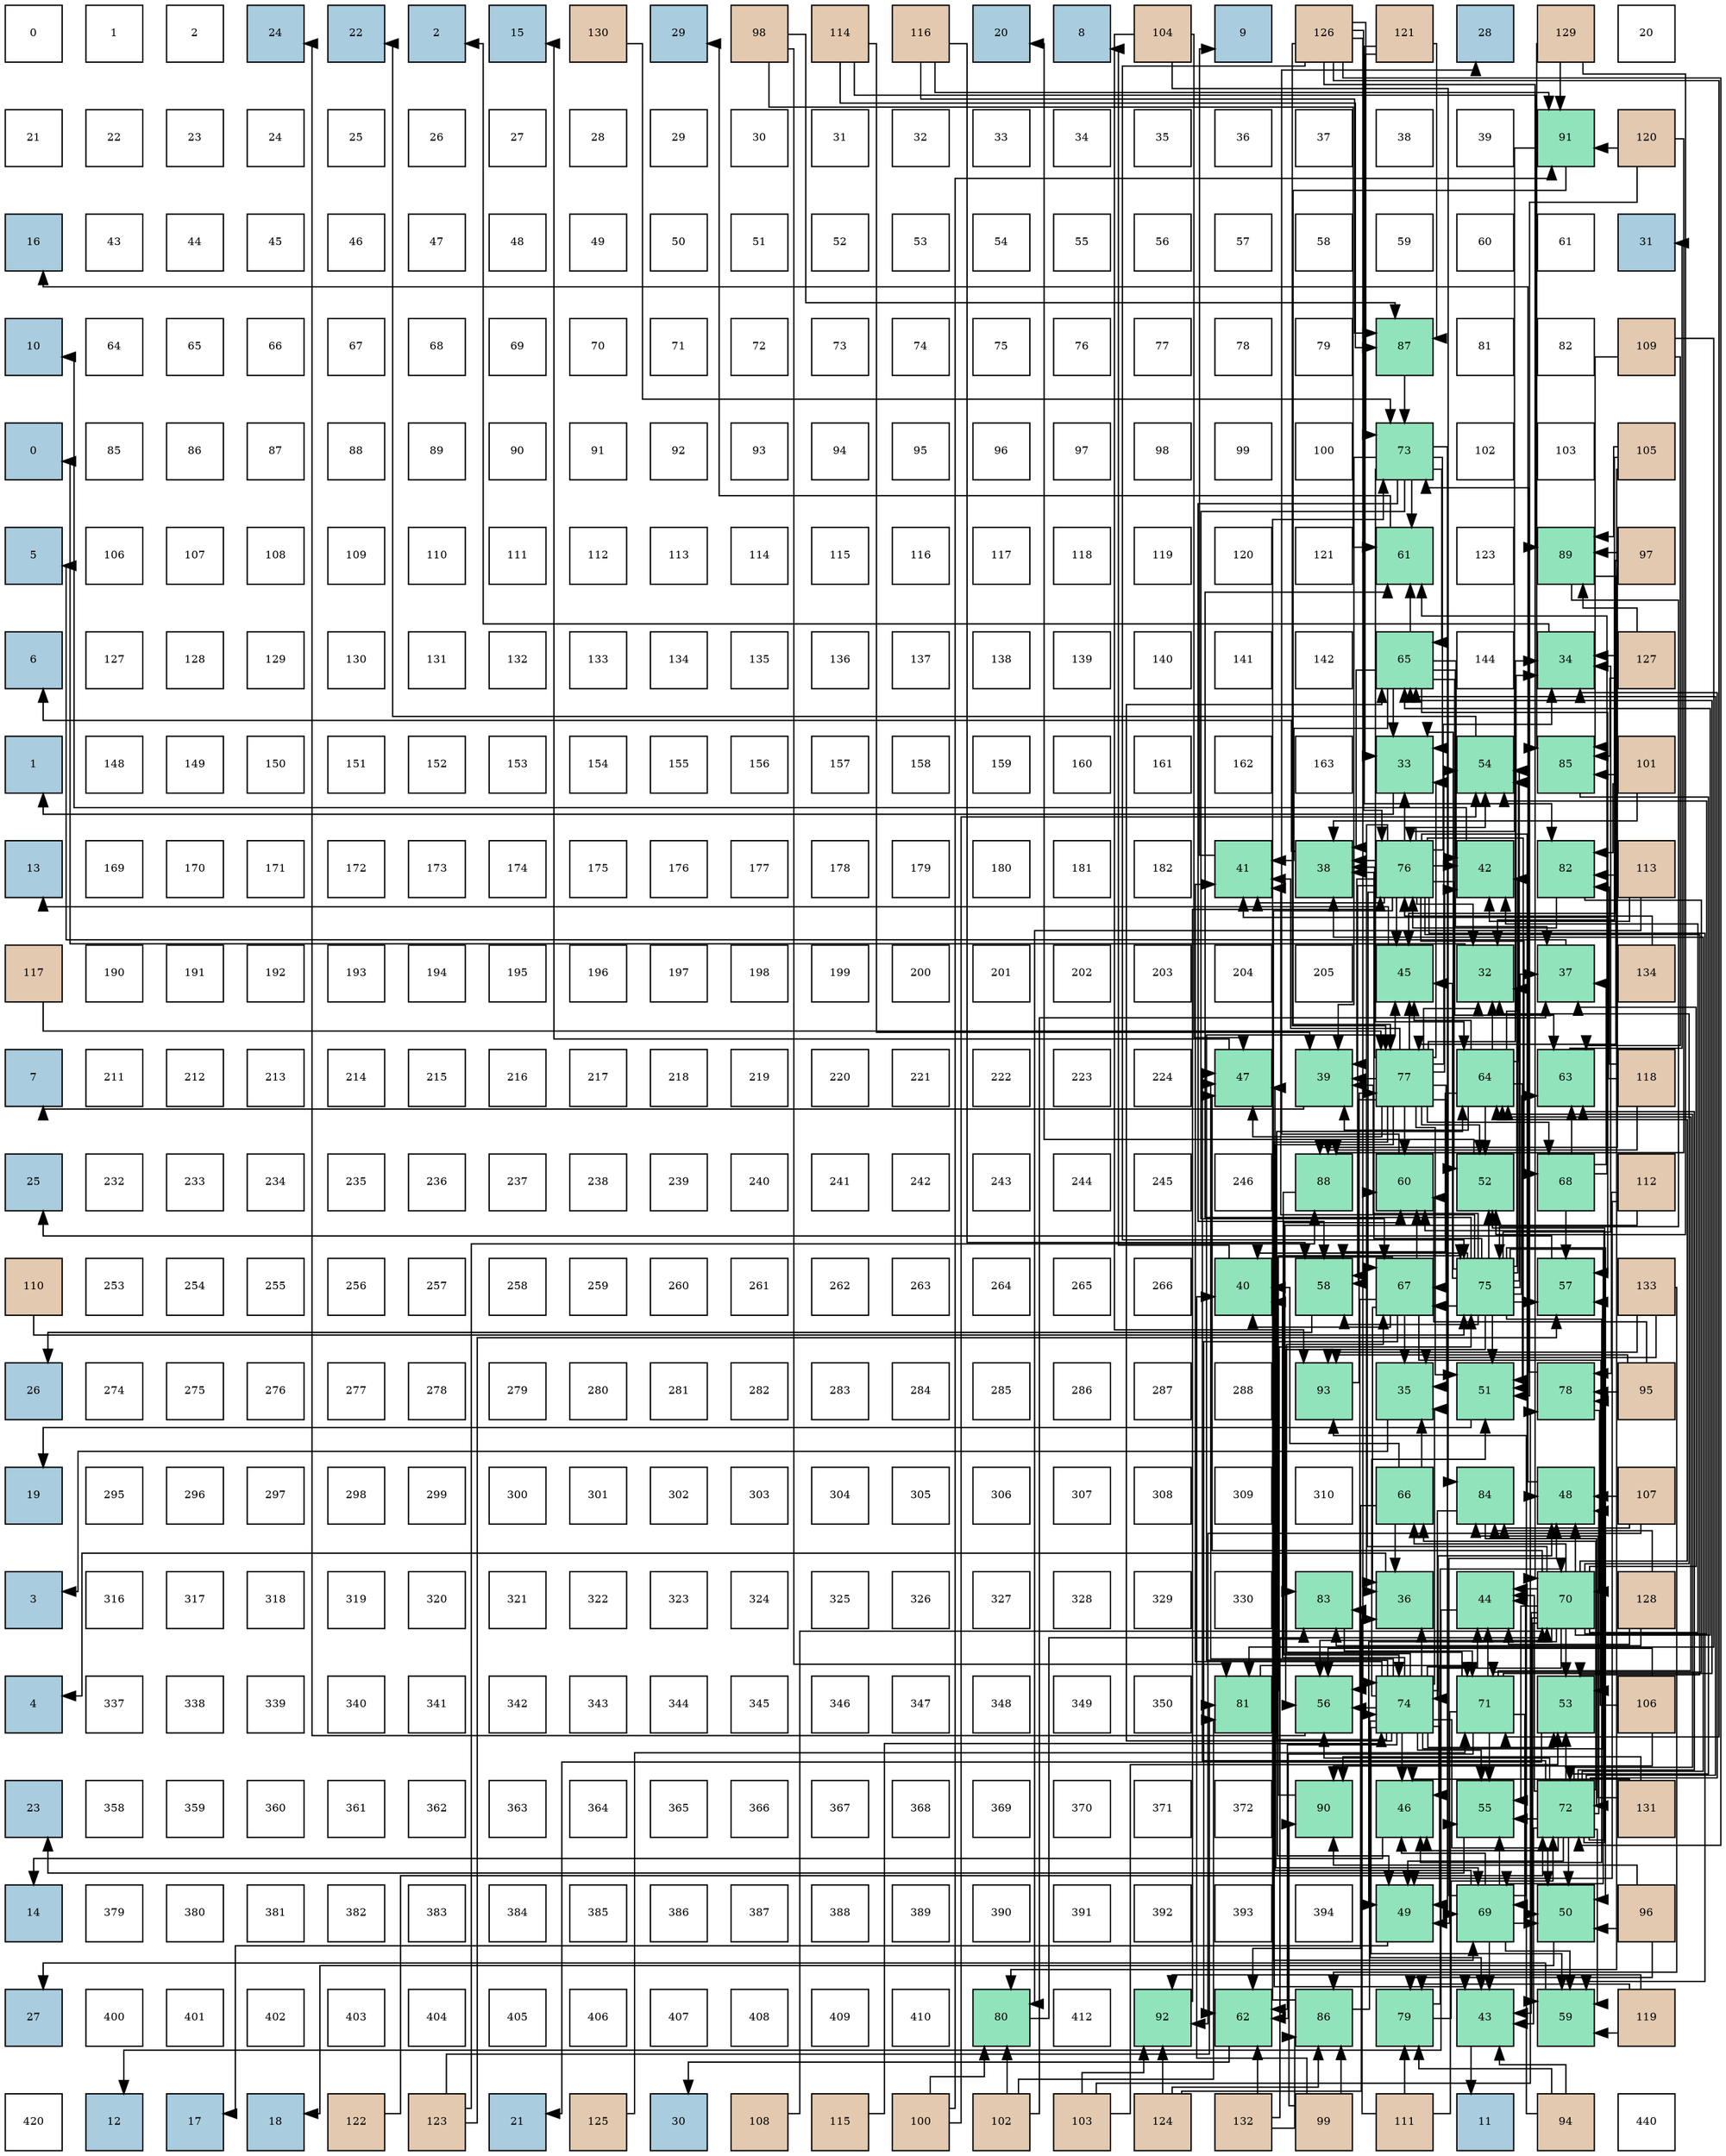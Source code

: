 digraph layout{
 rankdir=TB;
 splines=ortho;
 node [style=filled shape=square fixedsize=true width=0.6];
0[label="0", fontsize=8, fillcolor="#ffffff"];
1[label="1", fontsize=8, fillcolor="#ffffff"];
2[label="2", fontsize=8, fillcolor="#ffffff"];
3[label="24", fontsize=8, fillcolor="#a9ccde"];
4[label="22", fontsize=8, fillcolor="#a9ccde"];
5[label="2", fontsize=8, fillcolor="#a9ccde"];
6[label="15", fontsize=8, fillcolor="#a9ccde"];
7[label="130", fontsize=8, fillcolor="#e3c9af"];
8[label="29", fontsize=8, fillcolor="#a9ccde"];
9[label="98", fontsize=8, fillcolor="#e3c9af"];
10[label="114", fontsize=8, fillcolor="#e3c9af"];
11[label="116", fontsize=8, fillcolor="#e3c9af"];
12[label="20", fontsize=8, fillcolor="#a9ccde"];
13[label="8", fontsize=8, fillcolor="#a9ccde"];
14[label="104", fontsize=8, fillcolor="#e3c9af"];
15[label="9", fontsize=8, fillcolor="#a9ccde"];
16[label="126", fontsize=8, fillcolor="#e3c9af"];
17[label="121", fontsize=8, fillcolor="#e3c9af"];
18[label="28", fontsize=8, fillcolor="#a9ccde"];
19[label="129", fontsize=8, fillcolor="#e3c9af"];
20[label="20", fontsize=8, fillcolor="#ffffff"];
21[label="21", fontsize=8, fillcolor="#ffffff"];
22[label="22", fontsize=8, fillcolor="#ffffff"];
23[label="23", fontsize=8, fillcolor="#ffffff"];
24[label="24", fontsize=8, fillcolor="#ffffff"];
25[label="25", fontsize=8, fillcolor="#ffffff"];
26[label="26", fontsize=8, fillcolor="#ffffff"];
27[label="27", fontsize=8, fillcolor="#ffffff"];
28[label="28", fontsize=8, fillcolor="#ffffff"];
29[label="29", fontsize=8, fillcolor="#ffffff"];
30[label="30", fontsize=8, fillcolor="#ffffff"];
31[label="31", fontsize=8, fillcolor="#ffffff"];
32[label="32", fontsize=8, fillcolor="#ffffff"];
33[label="33", fontsize=8, fillcolor="#ffffff"];
34[label="34", fontsize=8, fillcolor="#ffffff"];
35[label="35", fontsize=8, fillcolor="#ffffff"];
36[label="36", fontsize=8, fillcolor="#ffffff"];
37[label="37", fontsize=8, fillcolor="#ffffff"];
38[label="38", fontsize=8, fillcolor="#ffffff"];
39[label="39", fontsize=8, fillcolor="#ffffff"];
40[label="91", fontsize=8, fillcolor="#91e3bb"];
41[label="120", fontsize=8, fillcolor="#e3c9af"];
42[label="16", fontsize=8, fillcolor="#a9ccde"];
43[label="43", fontsize=8, fillcolor="#ffffff"];
44[label="44", fontsize=8, fillcolor="#ffffff"];
45[label="45", fontsize=8, fillcolor="#ffffff"];
46[label="46", fontsize=8, fillcolor="#ffffff"];
47[label="47", fontsize=8, fillcolor="#ffffff"];
48[label="48", fontsize=8, fillcolor="#ffffff"];
49[label="49", fontsize=8, fillcolor="#ffffff"];
50[label="50", fontsize=8, fillcolor="#ffffff"];
51[label="51", fontsize=8, fillcolor="#ffffff"];
52[label="52", fontsize=8, fillcolor="#ffffff"];
53[label="53", fontsize=8, fillcolor="#ffffff"];
54[label="54", fontsize=8, fillcolor="#ffffff"];
55[label="55", fontsize=8, fillcolor="#ffffff"];
56[label="56", fontsize=8, fillcolor="#ffffff"];
57[label="57", fontsize=8, fillcolor="#ffffff"];
58[label="58", fontsize=8, fillcolor="#ffffff"];
59[label="59", fontsize=8, fillcolor="#ffffff"];
60[label="60", fontsize=8, fillcolor="#ffffff"];
61[label="61", fontsize=8, fillcolor="#ffffff"];
62[label="31", fontsize=8, fillcolor="#a9ccde"];
63[label="10", fontsize=8, fillcolor="#a9ccde"];
64[label="64", fontsize=8, fillcolor="#ffffff"];
65[label="65", fontsize=8, fillcolor="#ffffff"];
66[label="66", fontsize=8, fillcolor="#ffffff"];
67[label="67", fontsize=8, fillcolor="#ffffff"];
68[label="68", fontsize=8, fillcolor="#ffffff"];
69[label="69", fontsize=8, fillcolor="#ffffff"];
70[label="70", fontsize=8, fillcolor="#ffffff"];
71[label="71", fontsize=8, fillcolor="#ffffff"];
72[label="72", fontsize=8, fillcolor="#ffffff"];
73[label="73", fontsize=8, fillcolor="#ffffff"];
74[label="74", fontsize=8, fillcolor="#ffffff"];
75[label="75", fontsize=8, fillcolor="#ffffff"];
76[label="76", fontsize=8, fillcolor="#ffffff"];
77[label="77", fontsize=8, fillcolor="#ffffff"];
78[label="78", fontsize=8, fillcolor="#ffffff"];
79[label="79", fontsize=8, fillcolor="#ffffff"];
80[label="87", fontsize=8, fillcolor="#91e3bb"];
81[label="81", fontsize=8, fillcolor="#ffffff"];
82[label="82", fontsize=8, fillcolor="#ffffff"];
83[label="109", fontsize=8, fillcolor="#e3c9af"];
84[label="0", fontsize=8, fillcolor="#a9ccde"];
85[label="85", fontsize=8, fillcolor="#ffffff"];
86[label="86", fontsize=8, fillcolor="#ffffff"];
87[label="87", fontsize=8, fillcolor="#ffffff"];
88[label="88", fontsize=8, fillcolor="#ffffff"];
89[label="89", fontsize=8, fillcolor="#ffffff"];
90[label="90", fontsize=8, fillcolor="#ffffff"];
91[label="91", fontsize=8, fillcolor="#ffffff"];
92[label="92", fontsize=8, fillcolor="#ffffff"];
93[label="93", fontsize=8, fillcolor="#ffffff"];
94[label="94", fontsize=8, fillcolor="#ffffff"];
95[label="95", fontsize=8, fillcolor="#ffffff"];
96[label="96", fontsize=8, fillcolor="#ffffff"];
97[label="97", fontsize=8, fillcolor="#ffffff"];
98[label="98", fontsize=8, fillcolor="#ffffff"];
99[label="99", fontsize=8, fillcolor="#ffffff"];
100[label="100", fontsize=8, fillcolor="#ffffff"];
101[label="73", fontsize=8, fillcolor="#91e3bb"];
102[label="102", fontsize=8, fillcolor="#ffffff"];
103[label="103", fontsize=8, fillcolor="#ffffff"];
104[label="105", fontsize=8, fillcolor="#e3c9af"];
105[label="5", fontsize=8, fillcolor="#a9ccde"];
106[label="106", fontsize=8, fillcolor="#ffffff"];
107[label="107", fontsize=8, fillcolor="#ffffff"];
108[label="108", fontsize=8, fillcolor="#ffffff"];
109[label="109", fontsize=8, fillcolor="#ffffff"];
110[label="110", fontsize=8, fillcolor="#ffffff"];
111[label="111", fontsize=8, fillcolor="#ffffff"];
112[label="112", fontsize=8, fillcolor="#ffffff"];
113[label="113", fontsize=8, fillcolor="#ffffff"];
114[label="114", fontsize=8, fillcolor="#ffffff"];
115[label="115", fontsize=8, fillcolor="#ffffff"];
116[label="116", fontsize=8, fillcolor="#ffffff"];
117[label="117", fontsize=8, fillcolor="#ffffff"];
118[label="118", fontsize=8, fillcolor="#ffffff"];
119[label="119", fontsize=8, fillcolor="#ffffff"];
120[label="120", fontsize=8, fillcolor="#ffffff"];
121[label="121", fontsize=8, fillcolor="#ffffff"];
122[label="61", fontsize=8, fillcolor="#91e3bb"];
123[label="123", fontsize=8, fillcolor="#ffffff"];
124[label="89", fontsize=8, fillcolor="#91e3bb"];
125[label="97", fontsize=8, fillcolor="#e3c9af"];
126[label="6", fontsize=8, fillcolor="#a9ccde"];
127[label="127", fontsize=8, fillcolor="#ffffff"];
128[label="128", fontsize=8, fillcolor="#ffffff"];
129[label="129", fontsize=8, fillcolor="#ffffff"];
130[label="130", fontsize=8, fillcolor="#ffffff"];
131[label="131", fontsize=8, fillcolor="#ffffff"];
132[label="132", fontsize=8, fillcolor="#ffffff"];
133[label="133", fontsize=8, fillcolor="#ffffff"];
134[label="134", fontsize=8, fillcolor="#ffffff"];
135[label="135", fontsize=8, fillcolor="#ffffff"];
136[label="136", fontsize=8, fillcolor="#ffffff"];
137[label="137", fontsize=8, fillcolor="#ffffff"];
138[label="138", fontsize=8, fillcolor="#ffffff"];
139[label="139", fontsize=8, fillcolor="#ffffff"];
140[label="140", fontsize=8, fillcolor="#ffffff"];
141[label="141", fontsize=8, fillcolor="#ffffff"];
142[label="142", fontsize=8, fillcolor="#ffffff"];
143[label="65", fontsize=8, fillcolor="#91e3bb"];
144[label="144", fontsize=8, fillcolor="#ffffff"];
145[label="34", fontsize=8, fillcolor="#91e3bb"];
146[label="127", fontsize=8, fillcolor="#e3c9af"];
147[label="1", fontsize=8, fillcolor="#a9ccde"];
148[label="148", fontsize=8, fillcolor="#ffffff"];
149[label="149", fontsize=8, fillcolor="#ffffff"];
150[label="150", fontsize=8, fillcolor="#ffffff"];
151[label="151", fontsize=8, fillcolor="#ffffff"];
152[label="152", fontsize=8, fillcolor="#ffffff"];
153[label="153", fontsize=8, fillcolor="#ffffff"];
154[label="154", fontsize=8, fillcolor="#ffffff"];
155[label="155", fontsize=8, fillcolor="#ffffff"];
156[label="156", fontsize=8, fillcolor="#ffffff"];
157[label="157", fontsize=8, fillcolor="#ffffff"];
158[label="158", fontsize=8, fillcolor="#ffffff"];
159[label="159", fontsize=8, fillcolor="#ffffff"];
160[label="160", fontsize=8, fillcolor="#ffffff"];
161[label="161", fontsize=8, fillcolor="#ffffff"];
162[label="162", fontsize=8, fillcolor="#ffffff"];
163[label="163", fontsize=8, fillcolor="#ffffff"];
164[label="33", fontsize=8, fillcolor="#91e3bb"];
165[label="54", fontsize=8, fillcolor="#91e3bb"];
166[label="85", fontsize=8, fillcolor="#91e3bb"];
167[label="101", fontsize=8, fillcolor="#e3c9af"];
168[label="13", fontsize=8, fillcolor="#a9ccde"];
169[label="169", fontsize=8, fillcolor="#ffffff"];
170[label="170", fontsize=8, fillcolor="#ffffff"];
171[label="171", fontsize=8, fillcolor="#ffffff"];
172[label="172", fontsize=8, fillcolor="#ffffff"];
173[label="173", fontsize=8, fillcolor="#ffffff"];
174[label="174", fontsize=8, fillcolor="#ffffff"];
175[label="175", fontsize=8, fillcolor="#ffffff"];
176[label="176", fontsize=8, fillcolor="#ffffff"];
177[label="177", fontsize=8, fillcolor="#ffffff"];
178[label="178", fontsize=8, fillcolor="#ffffff"];
179[label="179", fontsize=8, fillcolor="#ffffff"];
180[label="180", fontsize=8, fillcolor="#ffffff"];
181[label="181", fontsize=8, fillcolor="#ffffff"];
182[label="182", fontsize=8, fillcolor="#ffffff"];
183[label="41", fontsize=8, fillcolor="#91e3bb"];
184[label="38", fontsize=8, fillcolor="#91e3bb"];
185[label="76", fontsize=8, fillcolor="#91e3bb"];
186[label="42", fontsize=8, fillcolor="#91e3bb"];
187[label="82", fontsize=8, fillcolor="#91e3bb"];
188[label="113", fontsize=8, fillcolor="#e3c9af"];
189[label="117", fontsize=8, fillcolor="#e3c9af"];
190[label="190", fontsize=8, fillcolor="#ffffff"];
191[label="191", fontsize=8, fillcolor="#ffffff"];
192[label="192", fontsize=8, fillcolor="#ffffff"];
193[label="193", fontsize=8, fillcolor="#ffffff"];
194[label="194", fontsize=8, fillcolor="#ffffff"];
195[label="195", fontsize=8, fillcolor="#ffffff"];
196[label="196", fontsize=8, fillcolor="#ffffff"];
197[label="197", fontsize=8, fillcolor="#ffffff"];
198[label="198", fontsize=8, fillcolor="#ffffff"];
199[label="199", fontsize=8, fillcolor="#ffffff"];
200[label="200", fontsize=8, fillcolor="#ffffff"];
201[label="201", fontsize=8, fillcolor="#ffffff"];
202[label="202", fontsize=8, fillcolor="#ffffff"];
203[label="203", fontsize=8, fillcolor="#ffffff"];
204[label="204", fontsize=8, fillcolor="#ffffff"];
205[label="205", fontsize=8, fillcolor="#ffffff"];
206[label="45", fontsize=8, fillcolor="#91e3bb"];
207[label="32", fontsize=8, fillcolor="#91e3bb"];
208[label="37", fontsize=8, fillcolor="#91e3bb"];
209[label="134", fontsize=8, fillcolor="#e3c9af"];
210[label="7", fontsize=8, fillcolor="#a9ccde"];
211[label="211", fontsize=8, fillcolor="#ffffff"];
212[label="212", fontsize=8, fillcolor="#ffffff"];
213[label="213", fontsize=8, fillcolor="#ffffff"];
214[label="214", fontsize=8, fillcolor="#ffffff"];
215[label="215", fontsize=8, fillcolor="#ffffff"];
216[label="216", fontsize=8, fillcolor="#ffffff"];
217[label="217", fontsize=8, fillcolor="#ffffff"];
218[label="218", fontsize=8, fillcolor="#ffffff"];
219[label="219", fontsize=8, fillcolor="#ffffff"];
220[label="220", fontsize=8, fillcolor="#ffffff"];
221[label="221", fontsize=8, fillcolor="#ffffff"];
222[label="222", fontsize=8, fillcolor="#ffffff"];
223[label="223", fontsize=8, fillcolor="#ffffff"];
224[label="224", fontsize=8, fillcolor="#ffffff"];
225[label="47", fontsize=8, fillcolor="#91e3bb"];
226[label="39", fontsize=8, fillcolor="#91e3bb"];
227[label="77", fontsize=8, fillcolor="#91e3bb"];
228[label="64", fontsize=8, fillcolor="#91e3bb"];
229[label="63", fontsize=8, fillcolor="#91e3bb"];
230[label="118", fontsize=8, fillcolor="#e3c9af"];
231[label="25", fontsize=8, fillcolor="#a9ccde"];
232[label="232", fontsize=8, fillcolor="#ffffff"];
233[label="233", fontsize=8, fillcolor="#ffffff"];
234[label="234", fontsize=8, fillcolor="#ffffff"];
235[label="235", fontsize=8, fillcolor="#ffffff"];
236[label="236", fontsize=8, fillcolor="#ffffff"];
237[label="237", fontsize=8, fillcolor="#ffffff"];
238[label="238", fontsize=8, fillcolor="#ffffff"];
239[label="239", fontsize=8, fillcolor="#ffffff"];
240[label="240", fontsize=8, fillcolor="#ffffff"];
241[label="241", fontsize=8, fillcolor="#ffffff"];
242[label="242", fontsize=8, fillcolor="#ffffff"];
243[label="243", fontsize=8, fillcolor="#ffffff"];
244[label="244", fontsize=8, fillcolor="#ffffff"];
245[label="245", fontsize=8, fillcolor="#ffffff"];
246[label="246", fontsize=8, fillcolor="#ffffff"];
247[label="88", fontsize=8, fillcolor="#91e3bb"];
248[label="60", fontsize=8, fillcolor="#91e3bb"];
249[label="52", fontsize=8, fillcolor="#91e3bb"];
250[label="68", fontsize=8, fillcolor="#91e3bb"];
251[label="112", fontsize=8, fillcolor="#e3c9af"];
252[label="110", fontsize=8, fillcolor="#e3c9af"];
253[label="253", fontsize=8, fillcolor="#ffffff"];
254[label="254", fontsize=8, fillcolor="#ffffff"];
255[label="255", fontsize=8, fillcolor="#ffffff"];
256[label="256", fontsize=8, fillcolor="#ffffff"];
257[label="257", fontsize=8, fillcolor="#ffffff"];
258[label="258", fontsize=8, fillcolor="#ffffff"];
259[label="259", fontsize=8, fillcolor="#ffffff"];
260[label="260", fontsize=8, fillcolor="#ffffff"];
261[label="261", fontsize=8, fillcolor="#ffffff"];
262[label="262", fontsize=8, fillcolor="#ffffff"];
263[label="263", fontsize=8, fillcolor="#ffffff"];
264[label="264", fontsize=8, fillcolor="#ffffff"];
265[label="265", fontsize=8, fillcolor="#ffffff"];
266[label="266", fontsize=8, fillcolor="#ffffff"];
267[label="40", fontsize=8, fillcolor="#91e3bb"];
268[label="58", fontsize=8, fillcolor="#91e3bb"];
269[label="67", fontsize=8, fillcolor="#91e3bb"];
270[label="75", fontsize=8, fillcolor="#91e3bb"];
271[label="57", fontsize=8, fillcolor="#91e3bb"];
272[label="133", fontsize=8, fillcolor="#e3c9af"];
273[label="26", fontsize=8, fillcolor="#a9ccde"];
274[label="274", fontsize=8, fillcolor="#ffffff"];
275[label="275", fontsize=8, fillcolor="#ffffff"];
276[label="276", fontsize=8, fillcolor="#ffffff"];
277[label="277", fontsize=8, fillcolor="#ffffff"];
278[label="278", fontsize=8, fillcolor="#ffffff"];
279[label="279", fontsize=8, fillcolor="#ffffff"];
280[label="280", fontsize=8, fillcolor="#ffffff"];
281[label="281", fontsize=8, fillcolor="#ffffff"];
282[label="282", fontsize=8, fillcolor="#ffffff"];
283[label="283", fontsize=8, fillcolor="#ffffff"];
284[label="284", fontsize=8, fillcolor="#ffffff"];
285[label="285", fontsize=8, fillcolor="#ffffff"];
286[label="286", fontsize=8, fillcolor="#ffffff"];
287[label="287", fontsize=8, fillcolor="#ffffff"];
288[label="288", fontsize=8, fillcolor="#ffffff"];
289[label="93", fontsize=8, fillcolor="#91e3bb"];
290[label="35", fontsize=8, fillcolor="#91e3bb"];
291[label="51", fontsize=8, fillcolor="#91e3bb"];
292[label="78", fontsize=8, fillcolor="#91e3bb"];
293[label="95", fontsize=8, fillcolor="#e3c9af"];
294[label="19", fontsize=8, fillcolor="#a9ccde"];
295[label="295", fontsize=8, fillcolor="#ffffff"];
296[label="296", fontsize=8, fillcolor="#ffffff"];
297[label="297", fontsize=8, fillcolor="#ffffff"];
298[label="298", fontsize=8, fillcolor="#ffffff"];
299[label="299", fontsize=8, fillcolor="#ffffff"];
300[label="300", fontsize=8, fillcolor="#ffffff"];
301[label="301", fontsize=8, fillcolor="#ffffff"];
302[label="302", fontsize=8, fillcolor="#ffffff"];
303[label="303", fontsize=8, fillcolor="#ffffff"];
304[label="304", fontsize=8, fillcolor="#ffffff"];
305[label="305", fontsize=8, fillcolor="#ffffff"];
306[label="306", fontsize=8, fillcolor="#ffffff"];
307[label="307", fontsize=8, fillcolor="#ffffff"];
308[label="308", fontsize=8, fillcolor="#ffffff"];
309[label="309", fontsize=8, fillcolor="#ffffff"];
310[label="310", fontsize=8, fillcolor="#ffffff"];
311[label="66", fontsize=8, fillcolor="#91e3bb"];
312[label="84", fontsize=8, fillcolor="#91e3bb"];
313[label="48", fontsize=8, fillcolor="#91e3bb"];
314[label="107", fontsize=8, fillcolor="#e3c9af"];
315[label="3", fontsize=8, fillcolor="#a9ccde"];
316[label="316", fontsize=8, fillcolor="#ffffff"];
317[label="317", fontsize=8, fillcolor="#ffffff"];
318[label="318", fontsize=8, fillcolor="#ffffff"];
319[label="319", fontsize=8, fillcolor="#ffffff"];
320[label="320", fontsize=8, fillcolor="#ffffff"];
321[label="321", fontsize=8, fillcolor="#ffffff"];
322[label="322", fontsize=8, fillcolor="#ffffff"];
323[label="323", fontsize=8, fillcolor="#ffffff"];
324[label="324", fontsize=8, fillcolor="#ffffff"];
325[label="325", fontsize=8, fillcolor="#ffffff"];
326[label="326", fontsize=8, fillcolor="#ffffff"];
327[label="327", fontsize=8, fillcolor="#ffffff"];
328[label="328", fontsize=8, fillcolor="#ffffff"];
329[label="329", fontsize=8, fillcolor="#ffffff"];
330[label="330", fontsize=8, fillcolor="#ffffff"];
331[label="83", fontsize=8, fillcolor="#91e3bb"];
332[label="36", fontsize=8, fillcolor="#91e3bb"];
333[label="44", fontsize=8, fillcolor="#91e3bb"];
334[label="70", fontsize=8, fillcolor="#91e3bb"];
335[label="128", fontsize=8, fillcolor="#e3c9af"];
336[label="4", fontsize=8, fillcolor="#a9ccde"];
337[label="337", fontsize=8, fillcolor="#ffffff"];
338[label="338", fontsize=8, fillcolor="#ffffff"];
339[label="339", fontsize=8, fillcolor="#ffffff"];
340[label="340", fontsize=8, fillcolor="#ffffff"];
341[label="341", fontsize=8, fillcolor="#ffffff"];
342[label="342", fontsize=8, fillcolor="#ffffff"];
343[label="343", fontsize=8, fillcolor="#ffffff"];
344[label="344", fontsize=8, fillcolor="#ffffff"];
345[label="345", fontsize=8, fillcolor="#ffffff"];
346[label="346", fontsize=8, fillcolor="#ffffff"];
347[label="347", fontsize=8, fillcolor="#ffffff"];
348[label="348", fontsize=8, fillcolor="#ffffff"];
349[label="349", fontsize=8, fillcolor="#ffffff"];
350[label="350", fontsize=8, fillcolor="#ffffff"];
351[label="81", fontsize=8, fillcolor="#91e3bb"];
352[label="56", fontsize=8, fillcolor="#91e3bb"];
353[label="74", fontsize=8, fillcolor="#91e3bb"];
354[label="71", fontsize=8, fillcolor="#91e3bb"];
355[label="53", fontsize=8, fillcolor="#91e3bb"];
356[label="106", fontsize=8, fillcolor="#e3c9af"];
357[label="23", fontsize=8, fillcolor="#a9ccde"];
358[label="358", fontsize=8, fillcolor="#ffffff"];
359[label="359", fontsize=8, fillcolor="#ffffff"];
360[label="360", fontsize=8, fillcolor="#ffffff"];
361[label="361", fontsize=8, fillcolor="#ffffff"];
362[label="362", fontsize=8, fillcolor="#ffffff"];
363[label="363", fontsize=8, fillcolor="#ffffff"];
364[label="364", fontsize=8, fillcolor="#ffffff"];
365[label="365", fontsize=8, fillcolor="#ffffff"];
366[label="366", fontsize=8, fillcolor="#ffffff"];
367[label="367", fontsize=8, fillcolor="#ffffff"];
368[label="368", fontsize=8, fillcolor="#ffffff"];
369[label="369", fontsize=8, fillcolor="#ffffff"];
370[label="370", fontsize=8, fillcolor="#ffffff"];
371[label="371", fontsize=8, fillcolor="#ffffff"];
372[label="372", fontsize=8, fillcolor="#ffffff"];
373[label="90", fontsize=8, fillcolor="#91e3bb"];
374[label="46", fontsize=8, fillcolor="#91e3bb"];
375[label="55", fontsize=8, fillcolor="#91e3bb"];
376[label="72", fontsize=8, fillcolor="#91e3bb"];
377[label="131", fontsize=8, fillcolor="#e3c9af"];
378[label="14", fontsize=8, fillcolor="#a9ccde"];
379[label="379", fontsize=8, fillcolor="#ffffff"];
380[label="380", fontsize=8, fillcolor="#ffffff"];
381[label="381", fontsize=8, fillcolor="#ffffff"];
382[label="382", fontsize=8, fillcolor="#ffffff"];
383[label="383", fontsize=8, fillcolor="#ffffff"];
384[label="384", fontsize=8, fillcolor="#ffffff"];
385[label="385", fontsize=8, fillcolor="#ffffff"];
386[label="386", fontsize=8, fillcolor="#ffffff"];
387[label="387", fontsize=8, fillcolor="#ffffff"];
388[label="388", fontsize=8, fillcolor="#ffffff"];
389[label="389", fontsize=8, fillcolor="#ffffff"];
390[label="390", fontsize=8, fillcolor="#ffffff"];
391[label="391", fontsize=8, fillcolor="#ffffff"];
392[label="392", fontsize=8, fillcolor="#ffffff"];
393[label="393", fontsize=8, fillcolor="#ffffff"];
394[label="394", fontsize=8, fillcolor="#ffffff"];
395[label="49", fontsize=8, fillcolor="#91e3bb"];
396[label="69", fontsize=8, fillcolor="#91e3bb"];
397[label="50", fontsize=8, fillcolor="#91e3bb"];
398[label="96", fontsize=8, fillcolor="#e3c9af"];
399[label="27", fontsize=8, fillcolor="#a9ccde"];
400[label="400", fontsize=8, fillcolor="#ffffff"];
401[label="401", fontsize=8, fillcolor="#ffffff"];
402[label="402", fontsize=8, fillcolor="#ffffff"];
403[label="403", fontsize=8, fillcolor="#ffffff"];
404[label="404", fontsize=8, fillcolor="#ffffff"];
405[label="405", fontsize=8, fillcolor="#ffffff"];
406[label="406", fontsize=8, fillcolor="#ffffff"];
407[label="407", fontsize=8, fillcolor="#ffffff"];
408[label="408", fontsize=8, fillcolor="#ffffff"];
409[label="409", fontsize=8, fillcolor="#ffffff"];
410[label="410", fontsize=8, fillcolor="#ffffff"];
411[label="80", fontsize=8, fillcolor="#91e3bb"];
412[label="412", fontsize=8, fillcolor="#ffffff"];
413[label="92", fontsize=8, fillcolor="#91e3bb"];
414[label="62", fontsize=8, fillcolor="#91e3bb"];
415[label="86", fontsize=8, fillcolor="#91e3bb"];
416[label="79", fontsize=8, fillcolor="#91e3bb"];
417[label="43", fontsize=8, fillcolor="#91e3bb"];
418[label="59", fontsize=8, fillcolor="#91e3bb"];
419[label="119", fontsize=8, fillcolor="#e3c9af"];
420[label="420", fontsize=8, fillcolor="#ffffff"];
421[label="12", fontsize=8, fillcolor="#a9ccde"];
422[label="17", fontsize=8, fillcolor="#a9ccde"];
423[label="18", fontsize=8, fillcolor="#a9ccde"];
424[label="122", fontsize=8, fillcolor="#e3c9af"];
425[label="123", fontsize=8, fillcolor="#e3c9af"];
426[label="21", fontsize=8, fillcolor="#a9ccde"];
427[label="125", fontsize=8, fillcolor="#e3c9af"];
428[label="30", fontsize=8, fillcolor="#a9ccde"];
429[label="108", fontsize=8, fillcolor="#e3c9af"];
430[label="115", fontsize=8, fillcolor="#e3c9af"];
431[label="100", fontsize=8, fillcolor="#e3c9af"];
432[label="102", fontsize=8, fillcolor="#e3c9af"];
433[label="103", fontsize=8, fillcolor="#e3c9af"];
434[label="124", fontsize=8, fillcolor="#e3c9af"];
435[label="132", fontsize=8, fillcolor="#e3c9af"];
436[label="99", fontsize=8, fillcolor="#e3c9af"];
437[label="111", fontsize=8, fillcolor="#e3c9af"];
438[label="11", fontsize=8, fillcolor="#a9ccde"];
439[label="94", fontsize=8, fillcolor="#e3c9af"];
440[label="440", fontsize=8, fillcolor="#ffffff"];
edge [constraint=false, style=vis];207 -> 84;
164 -> 147;
145 -> 5;
290 -> 315;
332 -> 336;
208 -> 105;
184 -> 126;
226 -> 210;
267 -> 13;
183 -> 15;
186 -> 63;
417 -> 438;
333 -> 421;
206 -> 168;
374 -> 378;
225 -> 6;
313 -> 42;
395 -> 422;
397 -> 423;
291 -> 294;
249 -> 12;
355 -> 426;
165 -> 4;
375 -> 357;
352 -> 3;
271 -> 231;
268 -> 273;
418 -> 399;
248 -> 18;
122 -> 8;
414 -> 428;
229 -> 62;
228 -> 207;
228 -> 145;
228 -> 226;
228 -> 206;
228 -> 291;
228 -> 249;
228 -> 165;
228 -> 268;
143 -> 164;
143 -> 208;
143 -> 184;
143 -> 183;
143 -> 186;
143 -> 271;
143 -> 122;
143 -> 229;
311 -> 290;
311 -> 332;
311 -> 267;
311 -> 414;
269 -> 290;
269 -> 332;
269 -> 267;
269 -> 395;
269 -> 355;
269 -> 352;
269 -> 248;
269 -> 414;
250 -> 208;
250 -> 271;
250 -> 122;
250 -> 229;
396 -> 417;
396 -> 333;
396 -> 374;
396 -> 225;
396 -> 313;
396 -> 397;
396 -> 375;
396 -> 418;
334 -> 207;
334 -> 208;
334 -> 186;
334 -> 417;
334 -> 333;
334 -> 374;
334 -> 225;
334 -> 313;
334 -> 395;
334 -> 397;
334 -> 355;
334 -> 165;
334 -> 375;
334 -> 352;
334 -> 418;
334 -> 248;
334 -> 228;
334 -> 143;
334 -> 311;
354 -> 333;
354 -> 395;
354 -> 375;
354 -> 414;
354 -> 228;
354 -> 143;
354 -> 269;
354 -> 396;
376 -> 145;
376 -> 184;
376 -> 417;
376 -> 333;
376 -> 374;
376 -> 225;
376 -> 313;
376 -> 395;
376 -> 397;
376 -> 249;
376 -> 355;
376 -> 375;
376 -> 352;
376 -> 418;
376 -> 248;
376 -> 229;
376 -> 228;
376 -> 143;
376 -> 311;
101 -> 164;
101 -> 226;
101 -> 268;
101 -> 122;
101 -> 228;
101 -> 143;
101 -> 269;
101 -> 396;
353 -> 290;
353 -> 332;
353 -> 267;
353 -> 183;
353 -> 417;
353 -> 333;
353 -> 206;
353 -> 374;
353 -> 225;
353 -> 313;
353 -> 395;
353 -> 397;
353 -> 291;
353 -> 355;
353 -> 375;
353 -> 352;
353 -> 271;
353 -> 418;
353 -> 248;
353 -> 414;
353 -> 228;
353 -> 143;
270 -> 207;
270 -> 164;
270 -> 145;
270 -> 208;
270 -> 184;
270 -> 226;
270 -> 267;
270 -> 183;
270 -> 186;
270 -> 206;
270 -> 374;
270 -> 397;
270 -> 291;
270 -> 249;
270 -> 165;
270 -> 352;
270 -> 271;
270 -> 268;
270 -> 122;
270 -> 229;
270 -> 269;
270 -> 396;
185 -> 207;
185 -> 164;
185 -> 145;
185 -> 332;
185 -> 184;
185 -> 226;
185 -> 183;
185 -> 186;
185 -> 206;
185 -> 313;
185 -> 291;
185 -> 249;
185 -> 355;
185 -> 165;
185 -> 268;
185 -> 418;
185 -> 269;
185 -> 250;
185 -> 396;
227 -> 207;
227 -> 164;
227 -> 145;
227 -> 290;
227 -> 184;
227 -> 226;
227 -> 183;
227 -> 186;
227 -> 417;
227 -> 206;
227 -> 225;
227 -> 291;
227 -> 249;
227 -> 165;
227 -> 268;
227 -> 248;
227 -> 269;
227 -> 250;
227 -> 396;
292 -> 334;
292 -> 101;
416 -> 334;
416 -> 376;
411 -> 334;
351 -> 354;
351 -> 270;
187 -> 354;
187 -> 185;
331 -> 354;
312 -> 376;
312 -> 353;
166 -> 376;
415 -> 101;
415 -> 353;
80 -> 101;
247 -> 353;
124 -> 270;
124 -> 227;
373 -> 270;
40 -> 185;
40 -> 227;
413 -> 185;
289 -> 227;
439 -> 417;
439 -> 416;
439 -> 289;
293 -> 248;
293 -> 292;
293 -> 289;
398 -> 397;
398 -> 416;
398 -> 373;
125 -> 206;
125 -> 247;
125 -> 124;
9 -> 122;
9 -> 351;
9 -> 80;
436 -> 267;
436 -> 415;
436 -> 373;
431 -> 165;
431 -> 411;
431 -> 40;
167 -> 184;
167 -> 187;
167 -> 166;
432 -> 208;
432 -> 411;
432 -> 351;
433 -> 355;
433 -> 292;
433 -> 413;
14 -> 225;
14 -> 312;
14 -> 289;
104 -> 207;
104 -> 411;
104 -> 124;
356 -> 352;
356 -> 292;
356 -> 373;
314 -> 313;
314 -> 312;
314 -> 413;
429 -> 334;
83 -> 229;
83 -> 351;
83 -> 166;
252 -> 270;
437 -> 375;
437 -> 416;
437 -> 331;
251 -> 395;
251 -> 292;
251 -> 331;
188 -> 186;
188 -> 411;
188 -> 187;
10 -> 226;
10 -> 80;
10 -> 124;
430 -> 353;
11 -> 268;
11 -> 80;
11 -> 40;
189 -> 227;
230 -> 183;
230 -> 187;
230 -> 247;
419 -> 418;
419 -> 416;
419 -> 413;
41 -> 291;
41 -> 247;
41 -> 40;
17 -> 164;
17 -> 187;
17 -> 80;
424 -> 376;
425 -> 271;
425 -> 351;
425 -> 247;
434 -> 332;
434 -> 415;
434 -> 413;
427 -> 354;
16 -> 334;
16 -> 354;
16 -> 376;
16 -> 101;
16 -> 353;
16 -> 270;
16 -> 185;
16 -> 227;
146 -> 145;
146 -> 166;
146 -> 124;
335 -> 333;
335 -> 331;
335 -> 312;
19 -> 249;
19 -> 166;
19 -> 40;
7 -> 101;
377 -> 374;
377 -> 312;
377 -> 373;
435 -> 414;
435 -> 331;
435 -> 415;
272 -> 290;
272 -> 415;
272 -> 289;
209 -> 185;
edge [constraint=true, style=invis];
0 -> 21 -> 42 -> 63 -> 84 -> 105 -> 126 -> 147 -> 168 -> 189 -> 210 -> 231 -> 252 -> 273 -> 294 -> 315 -> 336 -> 357 -> 378 -> 399 -> 420;
1 -> 22 -> 43 -> 64 -> 85 -> 106 -> 127 -> 148 -> 169 -> 190 -> 211 -> 232 -> 253 -> 274 -> 295 -> 316 -> 337 -> 358 -> 379 -> 400 -> 421;
2 -> 23 -> 44 -> 65 -> 86 -> 107 -> 128 -> 149 -> 170 -> 191 -> 212 -> 233 -> 254 -> 275 -> 296 -> 317 -> 338 -> 359 -> 380 -> 401 -> 422;
3 -> 24 -> 45 -> 66 -> 87 -> 108 -> 129 -> 150 -> 171 -> 192 -> 213 -> 234 -> 255 -> 276 -> 297 -> 318 -> 339 -> 360 -> 381 -> 402 -> 423;
4 -> 25 -> 46 -> 67 -> 88 -> 109 -> 130 -> 151 -> 172 -> 193 -> 214 -> 235 -> 256 -> 277 -> 298 -> 319 -> 340 -> 361 -> 382 -> 403 -> 424;
5 -> 26 -> 47 -> 68 -> 89 -> 110 -> 131 -> 152 -> 173 -> 194 -> 215 -> 236 -> 257 -> 278 -> 299 -> 320 -> 341 -> 362 -> 383 -> 404 -> 425;
6 -> 27 -> 48 -> 69 -> 90 -> 111 -> 132 -> 153 -> 174 -> 195 -> 216 -> 237 -> 258 -> 279 -> 300 -> 321 -> 342 -> 363 -> 384 -> 405 -> 426;
7 -> 28 -> 49 -> 70 -> 91 -> 112 -> 133 -> 154 -> 175 -> 196 -> 217 -> 238 -> 259 -> 280 -> 301 -> 322 -> 343 -> 364 -> 385 -> 406 -> 427;
8 -> 29 -> 50 -> 71 -> 92 -> 113 -> 134 -> 155 -> 176 -> 197 -> 218 -> 239 -> 260 -> 281 -> 302 -> 323 -> 344 -> 365 -> 386 -> 407 -> 428;
9 -> 30 -> 51 -> 72 -> 93 -> 114 -> 135 -> 156 -> 177 -> 198 -> 219 -> 240 -> 261 -> 282 -> 303 -> 324 -> 345 -> 366 -> 387 -> 408 -> 429;
10 -> 31 -> 52 -> 73 -> 94 -> 115 -> 136 -> 157 -> 178 -> 199 -> 220 -> 241 -> 262 -> 283 -> 304 -> 325 -> 346 -> 367 -> 388 -> 409 -> 430;
11 -> 32 -> 53 -> 74 -> 95 -> 116 -> 137 -> 158 -> 179 -> 200 -> 221 -> 242 -> 263 -> 284 -> 305 -> 326 -> 347 -> 368 -> 389 -> 410 -> 431;
12 -> 33 -> 54 -> 75 -> 96 -> 117 -> 138 -> 159 -> 180 -> 201 -> 222 -> 243 -> 264 -> 285 -> 306 -> 327 -> 348 -> 369 -> 390 -> 411 -> 432;
13 -> 34 -> 55 -> 76 -> 97 -> 118 -> 139 -> 160 -> 181 -> 202 -> 223 -> 244 -> 265 -> 286 -> 307 -> 328 -> 349 -> 370 -> 391 -> 412 -> 433;
14 -> 35 -> 56 -> 77 -> 98 -> 119 -> 140 -> 161 -> 182 -> 203 -> 224 -> 245 -> 266 -> 287 -> 308 -> 329 -> 350 -> 371 -> 392 -> 413 -> 434;
15 -> 36 -> 57 -> 78 -> 99 -> 120 -> 141 -> 162 -> 183 -> 204 -> 225 -> 246 -> 267 -> 288 -> 309 -> 330 -> 351 -> 372 -> 393 -> 414 -> 435;
16 -> 37 -> 58 -> 79 -> 100 -> 121 -> 142 -> 163 -> 184 -> 205 -> 226 -> 247 -> 268 -> 289 -> 310 -> 331 -> 352 -> 373 -> 394 -> 415 -> 436;
17 -> 38 -> 59 -> 80 -> 101 -> 122 -> 143 -> 164 -> 185 -> 206 -> 227 -> 248 -> 269 -> 290 -> 311 -> 332 -> 353 -> 374 -> 395 -> 416 -> 437;
18 -> 39 -> 60 -> 81 -> 102 -> 123 -> 144 -> 165 -> 186 -> 207 -> 228 -> 249 -> 270 -> 291 -> 312 -> 333 -> 354 -> 375 -> 396 -> 417 -> 438;
19 -> 40 -> 61 -> 82 -> 103 -> 124 -> 145 -> 166 -> 187 -> 208 -> 229 -> 250 -> 271 -> 292 -> 313 -> 334 -> 355 -> 376 -> 397 -> 418 -> 439;
20 -> 41 -> 62 -> 83 -> 104 -> 125 -> 146 -> 167 -> 188 -> 209 -> 230 -> 251 -> 272 -> 293 -> 314 -> 335 -> 356 -> 377 -> 398 -> 419 -> 440;
rank = same {0 -> 1 -> 2 -> 3 -> 4 -> 5 -> 6 -> 7 -> 8 -> 9 -> 10 -> 11 -> 12 -> 13 -> 14 -> 15 -> 16 -> 17 -> 18 -> 19 -> 20};
rank = same {21 -> 22 -> 23 -> 24 -> 25 -> 26 -> 27 -> 28 -> 29 -> 30 -> 31 -> 32 -> 33 -> 34 -> 35 -> 36 -> 37 -> 38 -> 39 -> 40 -> 41};
rank = same {42 -> 43 -> 44 -> 45 -> 46 -> 47 -> 48 -> 49 -> 50 -> 51 -> 52 -> 53 -> 54 -> 55 -> 56 -> 57 -> 58 -> 59 -> 60 -> 61 -> 62};
rank = same {63 -> 64 -> 65 -> 66 -> 67 -> 68 -> 69 -> 70 -> 71 -> 72 -> 73 -> 74 -> 75 -> 76 -> 77 -> 78 -> 79 -> 80 -> 81 -> 82 -> 83};
rank = same {84 -> 85 -> 86 -> 87 -> 88 -> 89 -> 90 -> 91 -> 92 -> 93 -> 94 -> 95 -> 96 -> 97 -> 98 -> 99 -> 100 -> 101 -> 102 -> 103 -> 104};
rank = same {105 -> 106 -> 107 -> 108 -> 109 -> 110 -> 111 -> 112 -> 113 -> 114 -> 115 -> 116 -> 117 -> 118 -> 119 -> 120 -> 121 -> 122 -> 123 -> 124 -> 125};
rank = same {126 -> 127 -> 128 -> 129 -> 130 -> 131 -> 132 -> 133 -> 134 -> 135 -> 136 -> 137 -> 138 -> 139 -> 140 -> 141 -> 142 -> 143 -> 144 -> 145 -> 146};
rank = same {147 -> 148 -> 149 -> 150 -> 151 -> 152 -> 153 -> 154 -> 155 -> 156 -> 157 -> 158 -> 159 -> 160 -> 161 -> 162 -> 163 -> 164 -> 165 -> 166 -> 167};
rank = same {168 -> 169 -> 170 -> 171 -> 172 -> 173 -> 174 -> 175 -> 176 -> 177 -> 178 -> 179 -> 180 -> 181 -> 182 -> 183 -> 184 -> 185 -> 186 -> 187 -> 188};
rank = same {189 -> 190 -> 191 -> 192 -> 193 -> 194 -> 195 -> 196 -> 197 -> 198 -> 199 -> 200 -> 201 -> 202 -> 203 -> 204 -> 205 -> 206 -> 207 -> 208 -> 209};
rank = same {210 -> 211 -> 212 -> 213 -> 214 -> 215 -> 216 -> 217 -> 218 -> 219 -> 220 -> 221 -> 222 -> 223 -> 224 -> 225 -> 226 -> 227 -> 228 -> 229 -> 230};
rank = same {231 -> 232 -> 233 -> 234 -> 235 -> 236 -> 237 -> 238 -> 239 -> 240 -> 241 -> 242 -> 243 -> 244 -> 245 -> 246 -> 247 -> 248 -> 249 -> 250 -> 251};
rank = same {252 -> 253 -> 254 -> 255 -> 256 -> 257 -> 258 -> 259 -> 260 -> 261 -> 262 -> 263 -> 264 -> 265 -> 266 -> 267 -> 268 -> 269 -> 270 -> 271 -> 272};
rank = same {273 -> 274 -> 275 -> 276 -> 277 -> 278 -> 279 -> 280 -> 281 -> 282 -> 283 -> 284 -> 285 -> 286 -> 287 -> 288 -> 289 -> 290 -> 291 -> 292 -> 293};
rank = same {294 -> 295 -> 296 -> 297 -> 298 -> 299 -> 300 -> 301 -> 302 -> 303 -> 304 -> 305 -> 306 -> 307 -> 308 -> 309 -> 310 -> 311 -> 312 -> 313 -> 314};
rank = same {315 -> 316 -> 317 -> 318 -> 319 -> 320 -> 321 -> 322 -> 323 -> 324 -> 325 -> 326 -> 327 -> 328 -> 329 -> 330 -> 331 -> 332 -> 333 -> 334 -> 335};
rank = same {336 -> 337 -> 338 -> 339 -> 340 -> 341 -> 342 -> 343 -> 344 -> 345 -> 346 -> 347 -> 348 -> 349 -> 350 -> 351 -> 352 -> 353 -> 354 -> 355 -> 356};
rank = same {357 -> 358 -> 359 -> 360 -> 361 -> 362 -> 363 -> 364 -> 365 -> 366 -> 367 -> 368 -> 369 -> 370 -> 371 -> 372 -> 373 -> 374 -> 375 -> 376 -> 377};
rank = same {378 -> 379 -> 380 -> 381 -> 382 -> 383 -> 384 -> 385 -> 386 -> 387 -> 388 -> 389 -> 390 -> 391 -> 392 -> 393 -> 394 -> 395 -> 396 -> 397 -> 398};
rank = same {399 -> 400 -> 401 -> 402 -> 403 -> 404 -> 405 -> 406 -> 407 -> 408 -> 409 -> 410 -> 411 -> 412 -> 413 -> 414 -> 415 -> 416 -> 417 -> 418 -> 419};
rank = same {420 -> 421 -> 422 -> 423 -> 424 -> 425 -> 426 -> 427 -> 428 -> 429 -> 430 -> 431 -> 432 -> 433 -> 434 -> 435 -> 436 -> 437 -> 438 -> 439 -> 440};
}